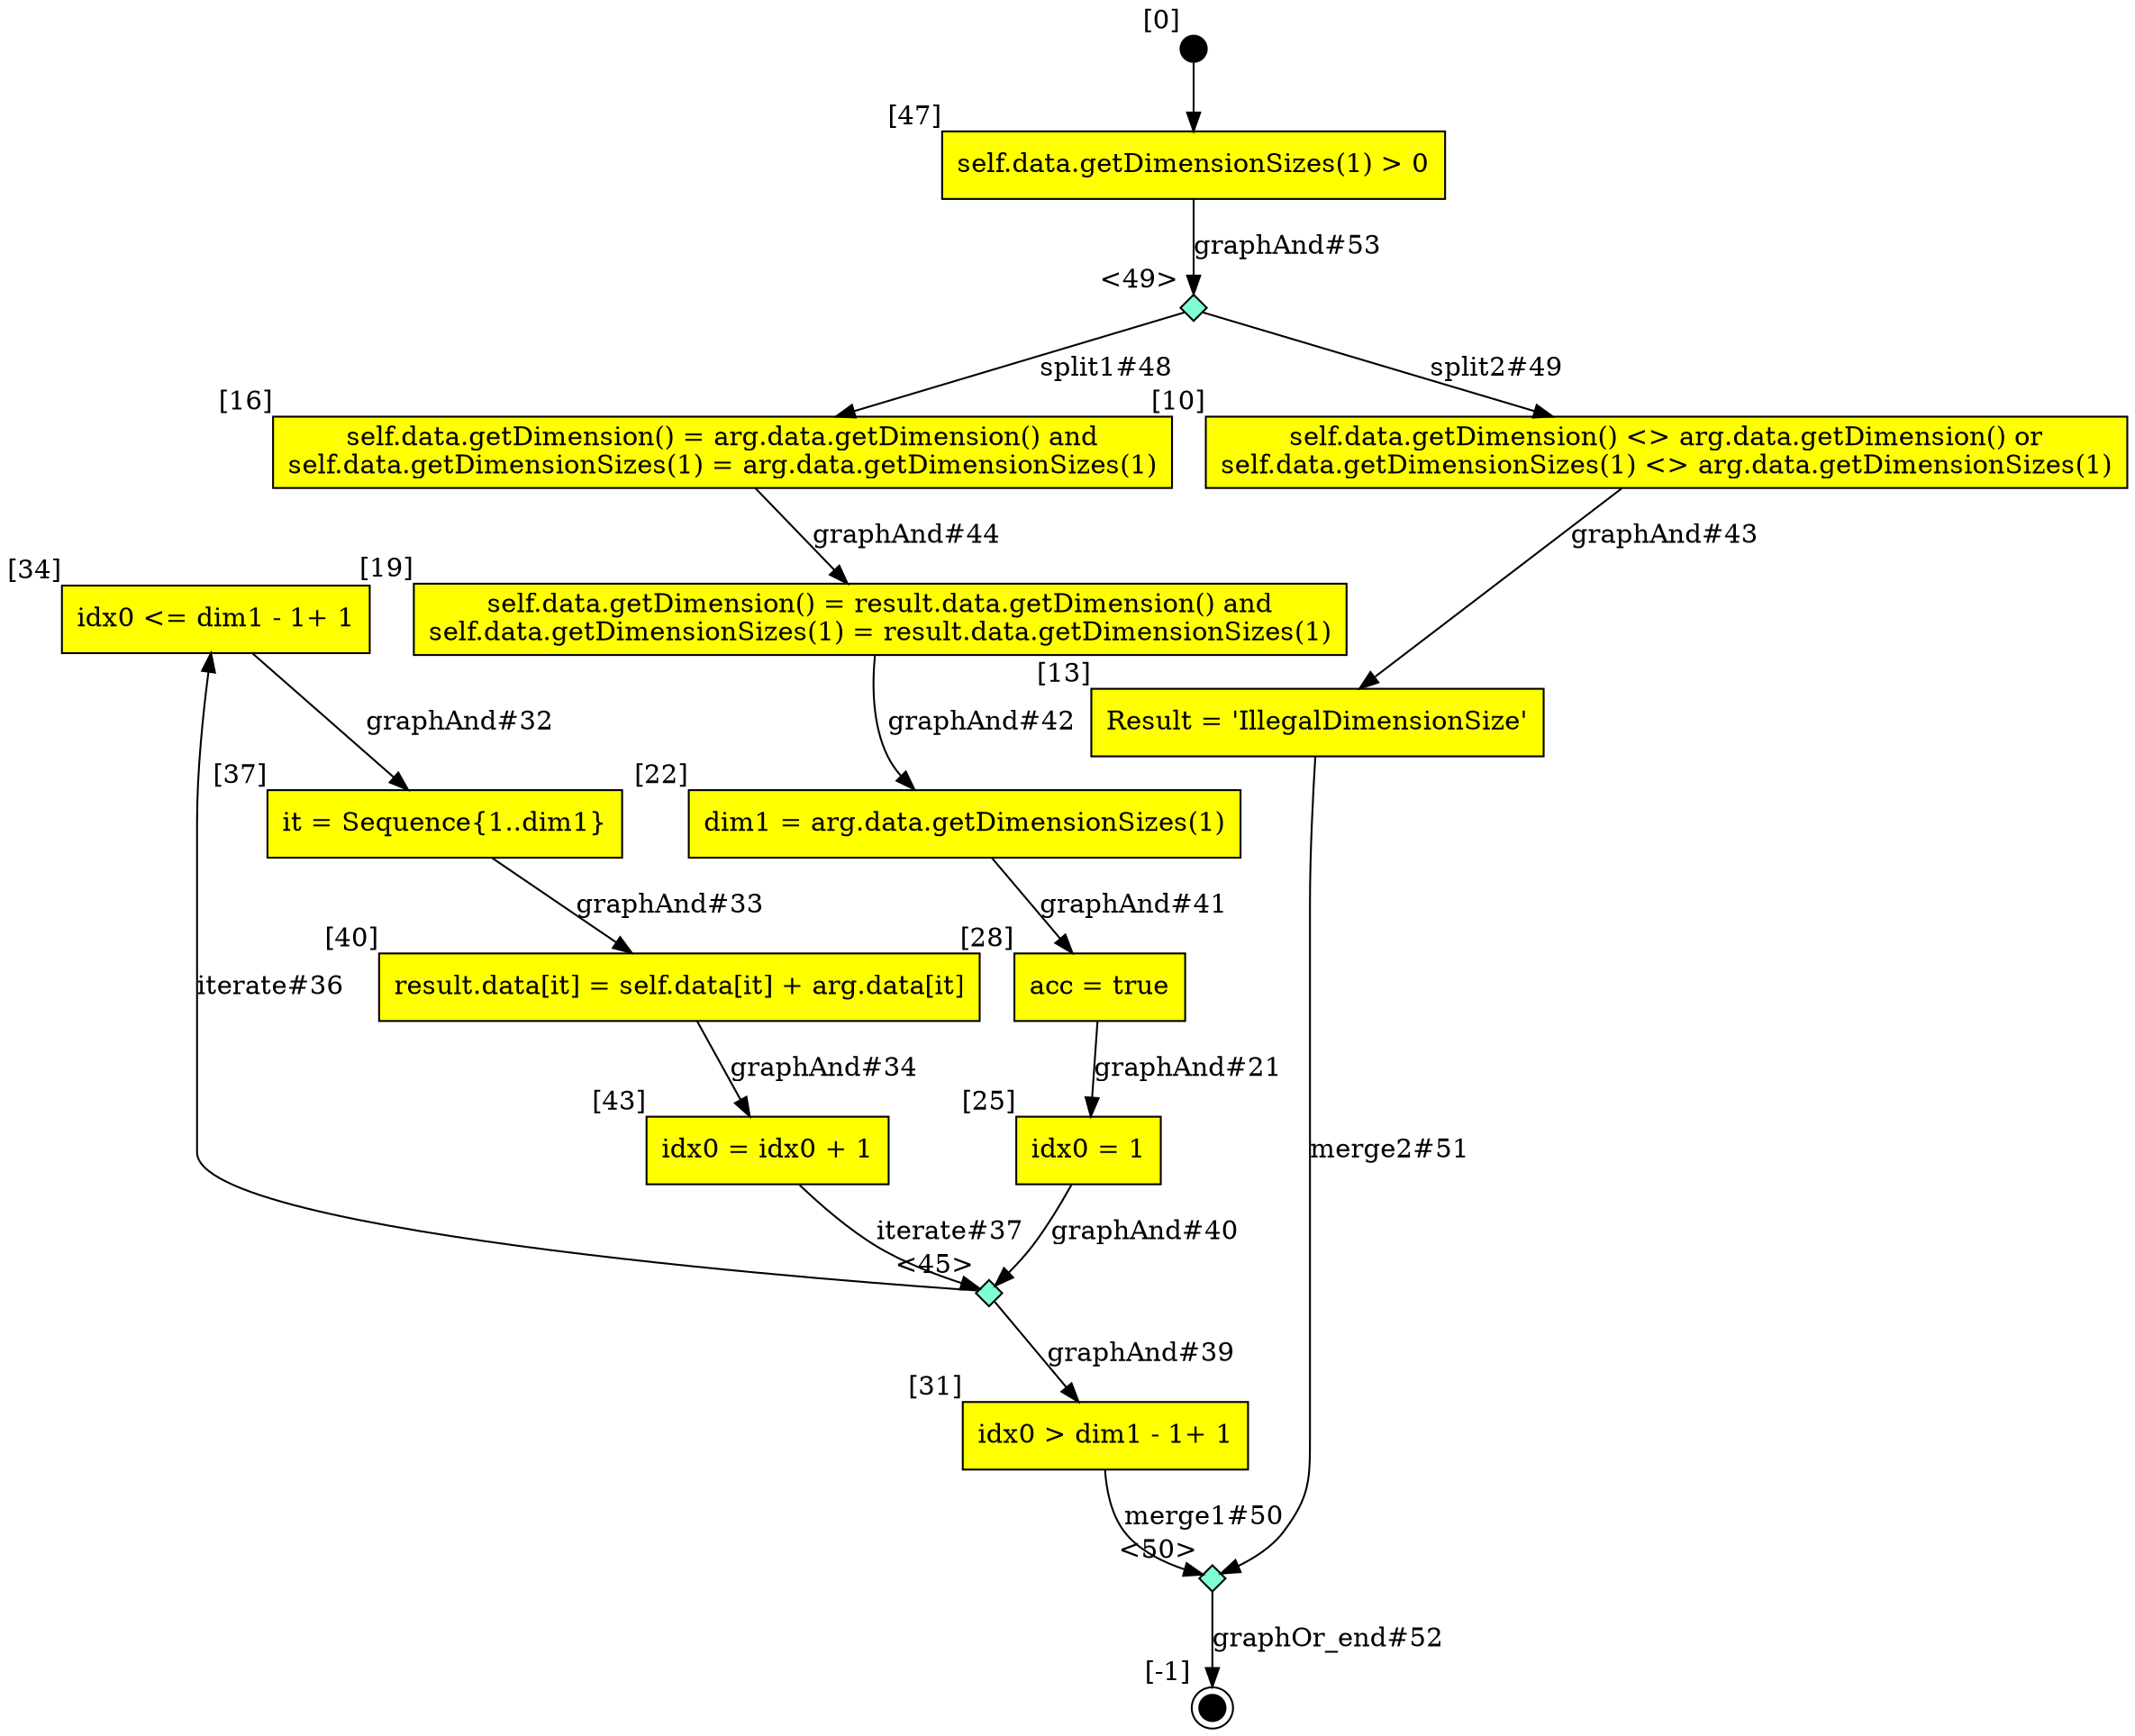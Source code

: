 digraph CLG {
  34 [shape="box", label="idx0 <= dim1 - 1+ 1", style=filled, fillcolor=yellow, xlabel="[34]"];
  37 [shape="box", label="it = Sequence{1..dim1}", style=filled, fillcolor=yellow, xlabel="[37]"];
  40 [shape="box", label="result.data[it] = self.data[it] + arg.data[it]", style=filled, fillcolor=yellow, xlabel="[40]"];
  10 [shape="box", label="self.data.getDimension() <> arg.data.getDimension() or
self.data.getDimensionSizes(1) <> arg.data.getDimensionSizes(1)
", style=filled, fillcolor=yellow, xlabel="[10]"];
  43 [shape="box", label="idx0 = idx0 + 1", style=filled, fillcolor=yellow, xlabel="[43]"];
  45 [shape="diamond", label="", xlabel="<45>", style=filled, fillcolor=aquamarine, fixedsize=true, width=.2, height=.2];
  13 [shape="box", label="Result = 'IllegalDimensionSize'", style=filled, fillcolor=yellow, xlabel="[13]"];
  46 [style=filled, fillcolor=black, shape="circle", label="", fixedsize=true, width=.2, height=.2, xlabel="[0]"];
  14 [style=filled, fillcolor=black, shape="doublecircle", label="", fixedsize=true, width=.2, height=.2, xlabel="[-1]"];
  47 [shape="box", label="self.data.getDimensionSizes(1) > 0", style=filled, fillcolor=yellow, xlabel="[47]"];
  16 [shape="box", label="self.data.getDimension() = arg.data.getDimension() and
self.data.getDimensionSizes(1) = arg.data.getDimensionSizes(1)
", style=filled, fillcolor=yellow, xlabel="[16]"];
  49 [shape="diamond", label="", xlabel="<49>", style=filled, fillcolor=aquamarine, fixedsize=true, width=.2, height=.2];
  50 [shape="diamond", label="", xlabel="<50>", style=filled, fillcolor=aquamarine, fixedsize=true, width=.2, height=.2];
  19 [shape="box", label="self.data.getDimension() = result.data.getDimension() and
self.data.getDimensionSizes(1) = result.data.getDimensionSizes(1)
", style=filled, fillcolor=yellow, xlabel="[19]"];
  22 [shape="box", label="dim1 = arg.data.getDimensionSizes(1)", style=filled, fillcolor=yellow, xlabel="[22]"];
  25 [shape="box", label="idx0 = 1", style=filled, fillcolor=yellow, xlabel="[25]"];
  28 [shape="box", label="acc = true", style=filled, fillcolor=yellow, xlabel="[28]"];
  31 [shape="box", label="idx0 > dim1 - 1+ 1", style=filled, fillcolor=yellow, xlabel="[31]"];
  34 -> 37[label="graphAnd#32"];
  37 -> 40[label="graphAnd#33"];
  40 -> 43[label="graphAnd#34"];
  45 -> 34[label="iterate#36"];
  43 -> 45[label="iterate#37"];
  45 -> 31[label="graphAnd#39"];
  25 -> 45[label="graphAnd#40"];
  22 -> 28[label="graphAnd#41"];
  19 -> 22[label="graphAnd#42"];
  10 -> 13[label="graphAnd#43"];
  16 -> 19[label="graphAnd#44"];
  46 -> 47;
  49 -> 16[label="split1#48"];
  49 -> 10[label="split2#49"];
  31 -> 50[label="merge1#50"];
  13 -> 50[label="merge2#51"];
  50 -> 14[label="graphOr_end#52"];
  47 -> 49[label="graphAnd#53"];
  28 -> 25[label="graphAnd#21"];
}
